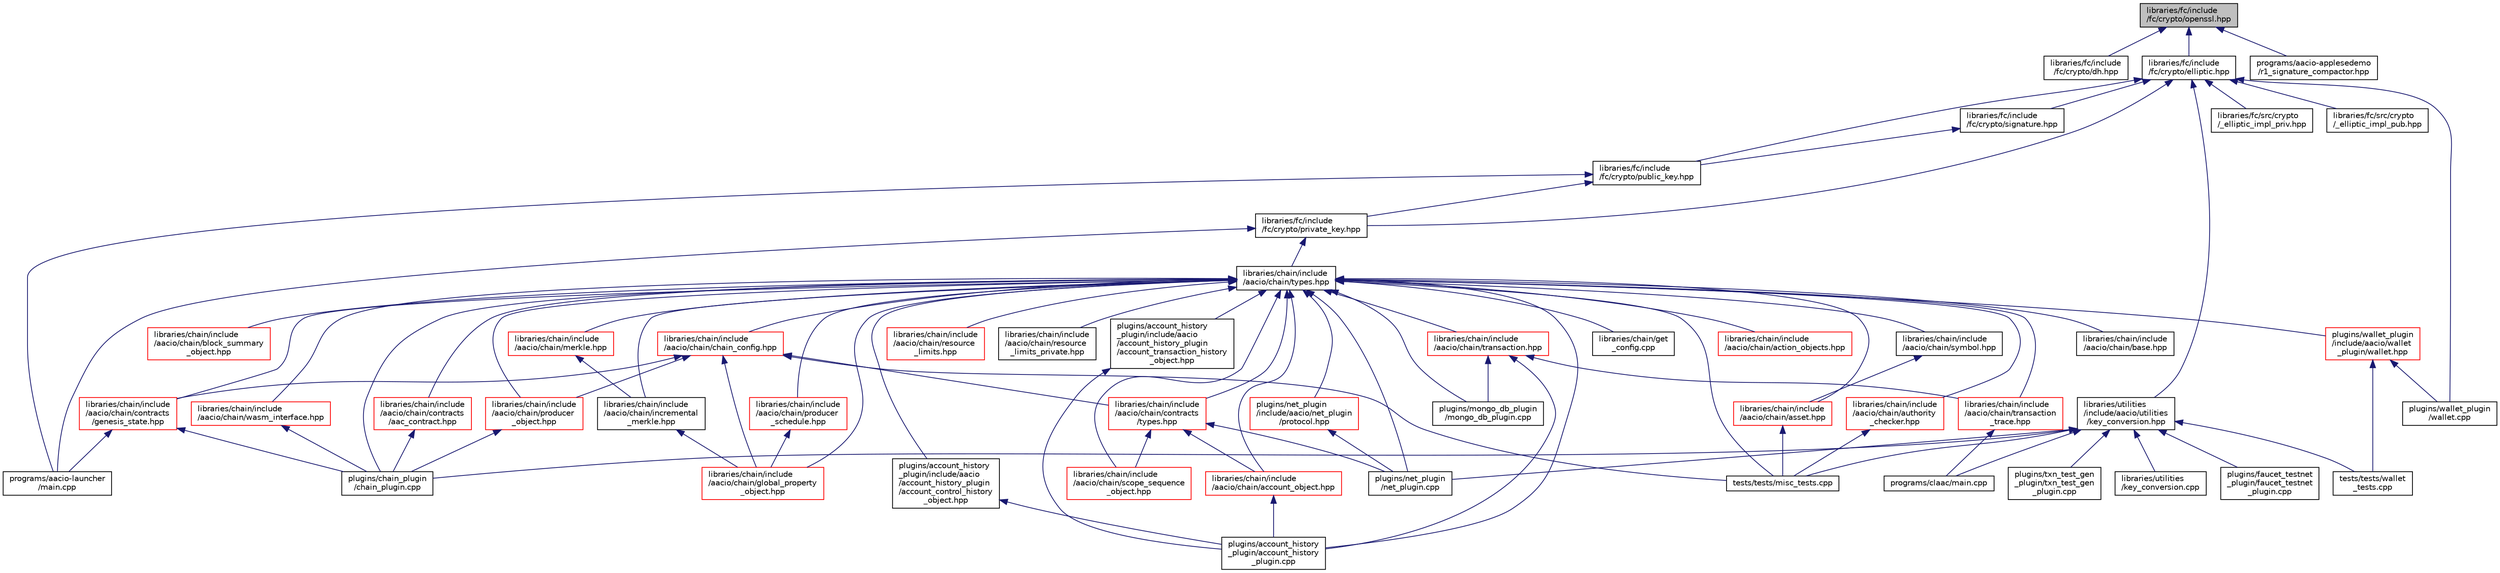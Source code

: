 digraph "libraries/fc/include/fc/crypto/openssl.hpp"
{
  edge [fontname="Helvetica",fontsize="10",labelfontname="Helvetica",labelfontsize="10"];
  node [fontname="Helvetica",fontsize="10",shape=record];
  Node10 [label="libraries/fc/include\l/fc/crypto/openssl.hpp",height=0.2,width=0.4,color="black", fillcolor="grey75", style="filled", fontcolor="black"];
  Node10 -> Node11 [dir="back",color="midnightblue",fontsize="10",style="solid"];
  Node11 [label="libraries/fc/include\l/fc/crypto/dh.hpp",height=0.2,width=0.4,color="black", fillcolor="white", style="filled",URL="$dh_8hpp_source.html"];
  Node10 -> Node12 [dir="back",color="midnightblue",fontsize="10",style="solid"];
  Node12 [label="libraries/fc/include\l/fc/crypto/elliptic.hpp",height=0.2,width=0.4,color="black", fillcolor="white", style="filled",URL="$elliptic_8hpp_source.html"];
  Node12 -> Node13 [dir="back",color="midnightblue",fontsize="10",style="solid"];
  Node13 [label="libraries/fc/include\l/fc/crypto/private_key.hpp",height=0.2,width=0.4,color="black", fillcolor="white", style="filled",URL="$private__key_8hpp_source.html"];
  Node13 -> Node14 [dir="back",color="midnightblue",fontsize="10",style="solid"];
  Node14 [label="libraries/chain/include\l/aacio/chain/types.hpp",height=0.2,width=0.4,color="black", fillcolor="white", style="filled",URL="$libraries_2chain_2include_2aacio_2chain_2types_8hpp.html"];
  Node14 -> Node15 [dir="back",color="midnightblue",fontsize="10",style="solid"];
  Node15 [label="libraries/chain/get\l_config.cpp",height=0.2,width=0.4,color="black", fillcolor="white", style="filled",URL="$get__config_8cpp.html"];
  Node14 -> Node16 [dir="back",color="midnightblue",fontsize="10",style="solid"];
  Node16 [label="libraries/chain/include\l/aacio/chain/account_object.hpp",height=0.2,width=0.4,color="red", fillcolor="white", style="filled",URL="$account__object_8hpp.html"];
  Node16 -> Node33 [dir="back",color="midnightblue",fontsize="10",style="solid"];
  Node33 [label="plugins/account_history\l_plugin/account_history\l_plugin.cpp",height=0.2,width=0.4,color="black", fillcolor="white", style="filled",URL="$account__history__plugin_8cpp.html"];
  Node14 -> Node50 [dir="back",color="midnightblue",fontsize="10",style="solid"];
  Node50 [label="libraries/chain/include\l/aacio/chain/action_objects.hpp",height=0.2,width=0.4,color="red", fillcolor="white", style="filled",URL="$action__objects_8hpp.html"];
  Node14 -> Node51 [dir="back",color="midnightblue",fontsize="10",style="solid"];
  Node51 [label="libraries/chain/include\l/aacio/chain/asset.hpp",height=0.2,width=0.4,color="red", fillcolor="white", style="filled",URL="$libraries_2chain_2include_2aacio_2chain_2asset_8hpp.html"];
  Node51 -> Node30 [dir="back",color="midnightblue",fontsize="10",style="solid"];
  Node30 [label="tests/tests/misc_tests.cpp",height=0.2,width=0.4,color="black", fillcolor="white", style="filled",URL="$misc__tests_8cpp.html"];
  Node14 -> Node55 [dir="back",color="midnightblue",fontsize="10",style="solid"];
  Node55 [label="libraries/chain/include\l/aacio/chain/authority\l_checker.hpp",height=0.2,width=0.4,color="red", fillcolor="white", style="filled",URL="$authority__checker_8hpp.html"];
  Node55 -> Node30 [dir="back",color="midnightblue",fontsize="10",style="solid"];
  Node14 -> Node105 [dir="back",color="midnightblue",fontsize="10",style="solid"];
  Node105 [label="libraries/chain/include\l/aacio/chain/base.hpp",height=0.2,width=0.4,color="black", fillcolor="white", style="filled",URL="$chain_2include_2aacio_2chain_2base_8hpp.html"];
  Node14 -> Node106 [dir="back",color="midnightblue",fontsize="10",style="solid"];
  Node106 [label="libraries/chain/include\l/aacio/chain/block_summary\l_object.hpp",height=0.2,width=0.4,color="red", fillcolor="white", style="filled",URL="$block__summary__object_8hpp.html"];
  Node14 -> Node96 [dir="back",color="midnightblue",fontsize="10",style="solid"];
  Node96 [label="libraries/chain/include\l/aacio/chain/chain_config.hpp",height=0.2,width=0.4,color="red", fillcolor="white", style="filled",URL="$chain__config_8hpp.html"];
  Node96 -> Node98 [dir="back",color="midnightblue",fontsize="10",style="solid"];
  Node98 [label="libraries/chain/include\l/aacio/chain/contracts\l/genesis_state.hpp",height=0.2,width=0.4,color="red", fillcolor="white", style="filled",URL="$genesis__state_8hpp.html"];
  Node98 -> Node23 [dir="back",color="midnightblue",fontsize="10",style="solid"];
  Node23 [label="plugins/chain_plugin\l/chain_plugin.cpp",height=0.2,width=0.4,color="black", fillcolor="white", style="filled",URL="$chain__plugin_8cpp.html"];
  Node98 -> Node100 [dir="back",color="midnightblue",fontsize="10",style="solid"];
  Node100 [label="programs/aacio-launcher\l/main.cpp",height=0.2,width=0.4,color="black", fillcolor="white", style="filled",URL="$programs_2aacio-launcher_2main_8cpp.html",tooltip="launch testnet nodes "];
  Node96 -> Node56 [dir="back",color="midnightblue",fontsize="10",style="solid"];
  Node56 [label="libraries/chain/include\l/aacio/chain/contracts\l/types.hpp",height=0.2,width=0.4,color="red", fillcolor="white", style="filled",URL="$libraries_2chain_2include_2aacio_2chain_2contracts_2types_8hpp_source.html"];
  Node56 -> Node16 [dir="back",color="midnightblue",fontsize="10",style="solid"];
  Node56 -> Node62 [dir="back",color="midnightblue",fontsize="10",style="solid"];
  Node62 [label="libraries/chain/include\l/aacio/chain/scope_sequence\l_object.hpp",height=0.2,width=0.4,color="red", fillcolor="white", style="filled",URL="$scope__sequence__object_8hpp.html"];
  Node56 -> Node44 [dir="back",color="midnightblue",fontsize="10",style="solid"];
  Node44 [label="plugins/net_plugin\l/net_plugin.cpp",height=0.2,width=0.4,color="black", fillcolor="white", style="filled",URL="$net__plugin_8cpp.html"];
  Node96 -> Node95 [dir="back",color="midnightblue",fontsize="10",style="solid"];
  Node95 [label="libraries/chain/include\l/aacio/chain/global_property\l_object.hpp",height=0.2,width=0.4,color="red", fillcolor="white", style="filled",URL="$global__property__object_8hpp.html"];
  Node96 -> Node101 [dir="back",color="midnightblue",fontsize="10",style="solid"];
  Node101 [label="libraries/chain/include\l/aacio/chain/producer\l_object.hpp",height=0.2,width=0.4,color="red", fillcolor="white", style="filled",URL="$producer__object_8hpp.html"];
  Node101 -> Node23 [dir="back",color="midnightblue",fontsize="10",style="solid"];
  Node96 -> Node30 [dir="back",color="midnightblue",fontsize="10",style="solid"];
  Node14 -> Node61 [dir="back",color="midnightblue",fontsize="10",style="solid"];
  Node61 [label="libraries/chain/include\l/aacio/chain/contracts\l/aac_contract.hpp",height=0.2,width=0.4,color="red", fillcolor="white", style="filled",URL="$aac__contract_8hpp.html"];
  Node61 -> Node23 [dir="back",color="midnightblue",fontsize="10",style="solid"];
  Node14 -> Node98 [dir="back",color="midnightblue",fontsize="10",style="solid"];
  Node14 -> Node56 [dir="back",color="midnightblue",fontsize="10",style="solid"];
  Node14 -> Node95 [dir="back",color="midnightblue",fontsize="10",style="solid"];
  Node14 -> Node107 [dir="back",color="midnightblue",fontsize="10",style="solid"];
  Node107 [label="libraries/chain/include\l/aacio/chain/incremental\l_merkle.hpp",height=0.2,width=0.4,color="black", fillcolor="white", style="filled",URL="$incremental__merkle_8hpp_source.html"];
  Node107 -> Node95 [dir="back",color="midnightblue",fontsize="10",style="solid"];
  Node14 -> Node108 [dir="back",color="midnightblue",fontsize="10",style="solid"];
  Node108 [label="libraries/chain/include\l/aacio/chain/merkle.hpp",height=0.2,width=0.4,color="red", fillcolor="white", style="filled",URL="$merkle_8hpp_source.html"];
  Node108 -> Node107 [dir="back",color="midnightblue",fontsize="10",style="solid"];
  Node14 -> Node101 [dir="back",color="midnightblue",fontsize="10",style="solid"];
  Node14 -> Node103 [dir="back",color="midnightblue",fontsize="10",style="solid"];
  Node103 [label="libraries/chain/include\l/aacio/chain/producer\l_schedule.hpp",height=0.2,width=0.4,color="red", fillcolor="white", style="filled",URL="$libraries_2chain_2include_2aacio_2chain_2producer__schedule_8hpp_source.html"];
  Node103 -> Node95 [dir="back",color="midnightblue",fontsize="10",style="solid"];
  Node14 -> Node83 [dir="back",color="midnightblue",fontsize="10",style="solid"];
  Node83 [label="libraries/chain/include\l/aacio/chain/resource\l_limits.hpp",height=0.2,width=0.4,color="red", fillcolor="white", style="filled",URL="$resource__limits_8hpp_source.html"];
  Node14 -> Node104 [dir="back",color="midnightblue",fontsize="10",style="solid"];
  Node104 [label="libraries/chain/include\l/aacio/chain/resource\l_limits_private.hpp",height=0.2,width=0.4,color="black", fillcolor="white", style="filled",URL="$resource__limits__private_8hpp_source.html"];
  Node14 -> Node62 [dir="back",color="midnightblue",fontsize="10",style="solid"];
  Node14 -> Node109 [dir="back",color="midnightblue",fontsize="10",style="solid"];
  Node109 [label="libraries/chain/include\l/aacio/chain/symbol.hpp",height=0.2,width=0.4,color="black", fillcolor="white", style="filled",URL="$symbol_8hpp.html"];
  Node109 -> Node51 [dir="back",color="midnightblue",fontsize="10",style="solid"];
  Node14 -> Node110 [dir="back",color="midnightblue",fontsize="10",style="solid"];
  Node110 [label="libraries/chain/include\l/aacio/chain/transaction.hpp",height=0.2,width=0.4,color="red", fillcolor="white", style="filled",URL="$libraries_2chain_2include_2aacio_2chain_2transaction_8hpp.html"];
  Node110 -> Node93 [dir="back",color="midnightblue",fontsize="10",style="solid"];
  Node93 [label="libraries/chain/include\l/aacio/chain/transaction\l_trace.hpp",height=0.2,width=0.4,color="red", fillcolor="white", style="filled",URL="$transaction__trace_8hpp.html"];
  Node93 -> Node49 [dir="back",color="midnightblue",fontsize="10",style="solid"];
  Node49 [label="programs/claac/main.cpp",height=0.2,width=0.4,color="black", fillcolor="white", style="filled",URL="$programs_2claac_2main_8cpp.html"];
  Node110 -> Node33 [dir="back",color="midnightblue",fontsize="10",style="solid"];
  Node110 -> Node24 [dir="back",color="midnightblue",fontsize="10",style="solid"];
  Node24 [label="plugins/mongo_db_plugin\l/mongo_db_plugin.cpp",height=0.2,width=0.4,color="black", fillcolor="white", style="filled",URL="$mongo__db__plugin_8cpp.html"];
  Node14 -> Node93 [dir="back",color="midnightblue",fontsize="10",style="solid"];
  Node14 -> Node115 [dir="back",color="midnightblue",fontsize="10",style="solid"];
  Node115 [label="libraries/chain/include\l/aacio/chain/wasm_interface.hpp",height=0.2,width=0.4,color="red", fillcolor="white", style="filled",URL="$wasm__interface_8hpp_source.html"];
  Node115 -> Node23 [dir="back",color="midnightblue",fontsize="10",style="solid"];
  Node14 -> Node33 [dir="back",color="midnightblue",fontsize="10",style="solid"];
  Node14 -> Node119 [dir="back",color="midnightblue",fontsize="10",style="solid"];
  Node119 [label="plugins/account_history\l_plugin/include/aacio\l/account_history_plugin\l/account_control_history\l_object.hpp",height=0.2,width=0.4,color="black", fillcolor="white", style="filled",URL="$account__control__history__object_8hpp.html"];
  Node119 -> Node33 [dir="back",color="midnightblue",fontsize="10",style="solid"];
  Node14 -> Node120 [dir="back",color="midnightblue",fontsize="10",style="solid"];
  Node120 [label="plugins/account_history\l_plugin/include/aacio\l/account_history_plugin\l/account_transaction_history\l_object.hpp",height=0.2,width=0.4,color="black", fillcolor="white", style="filled",URL="$account__transaction__history__object_8hpp.html"];
  Node120 -> Node33 [dir="back",color="midnightblue",fontsize="10",style="solid"];
  Node14 -> Node23 [dir="back",color="midnightblue",fontsize="10",style="solid"];
  Node14 -> Node24 [dir="back",color="midnightblue",fontsize="10",style="solid"];
  Node14 -> Node94 [dir="back",color="midnightblue",fontsize="10",style="solid"];
  Node94 [label="plugins/net_plugin\l/include/aacio/net_plugin\l/protocol.hpp",height=0.2,width=0.4,color="red", fillcolor="white", style="filled",URL="$plugins_2net__plugin_2include_2aacio_2net__plugin_2protocol_8hpp.html"];
  Node94 -> Node44 [dir="back",color="midnightblue",fontsize="10",style="solid"];
  Node14 -> Node44 [dir="back",color="midnightblue",fontsize="10",style="solid"];
  Node14 -> Node121 [dir="back",color="midnightblue",fontsize="10",style="solid"];
  Node121 [label="plugins/wallet_plugin\l/include/aacio/wallet\l_plugin/wallet.hpp",height=0.2,width=0.4,color="red", fillcolor="white", style="filled",URL="$wallet_8hpp.html"];
  Node121 -> Node89 [dir="back",color="midnightblue",fontsize="10",style="solid"];
  Node89 [label="plugins/wallet_plugin\l/wallet.cpp",height=0.2,width=0.4,color="black", fillcolor="white", style="filled",URL="$wallet_8cpp.html"];
  Node121 -> Node70 [dir="back",color="midnightblue",fontsize="10",style="solid"];
  Node70 [label="tests/tests/wallet\l_tests.cpp",height=0.2,width=0.4,color="black", fillcolor="white", style="filled",URL="$wallet__tests_8cpp.html"];
  Node14 -> Node30 [dir="back",color="midnightblue",fontsize="10",style="solid"];
  Node13 -> Node100 [dir="back",color="midnightblue",fontsize="10",style="solid"];
  Node12 -> Node122 [dir="back",color="midnightblue",fontsize="10",style="solid"];
  Node122 [label="libraries/fc/include\l/fc/crypto/public_key.hpp",height=0.2,width=0.4,color="black", fillcolor="white", style="filled",URL="$libraries_2fc_2include_2fc_2crypto_2public__key_8hpp_source.html"];
  Node122 -> Node13 [dir="back",color="midnightblue",fontsize="10",style="solid"];
  Node122 -> Node100 [dir="back",color="midnightblue",fontsize="10",style="solid"];
  Node12 -> Node123 [dir="back",color="midnightblue",fontsize="10",style="solid"];
  Node123 [label="libraries/fc/include\l/fc/crypto/signature.hpp",height=0.2,width=0.4,color="black", fillcolor="white", style="filled",URL="$signature_8hpp_source.html"];
  Node123 -> Node122 [dir="back",color="midnightblue",fontsize="10",style="solid"];
  Node12 -> Node124 [dir="back",color="midnightblue",fontsize="10",style="solid"];
  Node124 [label="libraries/fc/src/crypto\l/_elliptic_impl_priv.hpp",height=0.2,width=0.4,color="black", fillcolor="white", style="filled",URL="$__elliptic__impl__priv_8hpp_source.html"];
  Node12 -> Node125 [dir="back",color="midnightblue",fontsize="10",style="solid"];
  Node125 [label="libraries/fc/src/crypto\l/_elliptic_impl_pub.hpp",height=0.2,width=0.4,color="black", fillcolor="white", style="filled",URL="$__elliptic__impl__pub_8hpp_source.html"];
  Node12 -> Node126 [dir="back",color="midnightblue",fontsize="10",style="solid"];
  Node126 [label="libraries/utilities\l/include/aacio/utilities\l/key_conversion.hpp",height=0.2,width=0.4,color="black", fillcolor="white", style="filled",URL="$key__conversion_8hpp.html"];
  Node126 -> Node127 [dir="back",color="midnightblue",fontsize="10",style="solid"];
  Node127 [label="libraries/utilities\l/key_conversion.cpp",height=0.2,width=0.4,color="black", fillcolor="white", style="filled",URL="$key__conversion_8cpp.html"];
  Node126 -> Node23 [dir="back",color="midnightblue",fontsize="10",style="solid"];
  Node126 -> Node39 [dir="back",color="midnightblue",fontsize="10",style="solid"];
  Node39 [label="plugins/faucet_testnet\l_plugin/faucet_testnet\l_plugin.cpp",height=0.2,width=0.4,color="black", fillcolor="white", style="filled",URL="$faucet__testnet__plugin_8cpp.html"];
  Node126 -> Node44 [dir="back",color="midnightblue",fontsize="10",style="solid"];
  Node126 -> Node48 [dir="back",color="midnightblue",fontsize="10",style="solid"];
  Node48 [label="plugins/txn_test_gen\l_plugin/txn_test_gen\l_plugin.cpp",height=0.2,width=0.4,color="black", fillcolor="white", style="filled",URL="$txn__test__gen__plugin_8cpp.html"];
  Node126 -> Node49 [dir="back",color="midnightblue",fontsize="10",style="solid"];
  Node126 -> Node30 [dir="back",color="midnightblue",fontsize="10",style="solid"];
  Node126 -> Node70 [dir="back",color="midnightblue",fontsize="10",style="solid"];
  Node12 -> Node89 [dir="back",color="midnightblue",fontsize="10",style="solid"];
  Node10 -> Node128 [dir="back",color="midnightblue",fontsize="10",style="solid"];
  Node128 [label="programs/aacio-applesedemo\l/r1_signature_compactor.hpp",height=0.2,width=0.4,color="black", fillcolor="white", style="filled",URL="$r1__signature__compactor_8hpp_source.html"];
}
